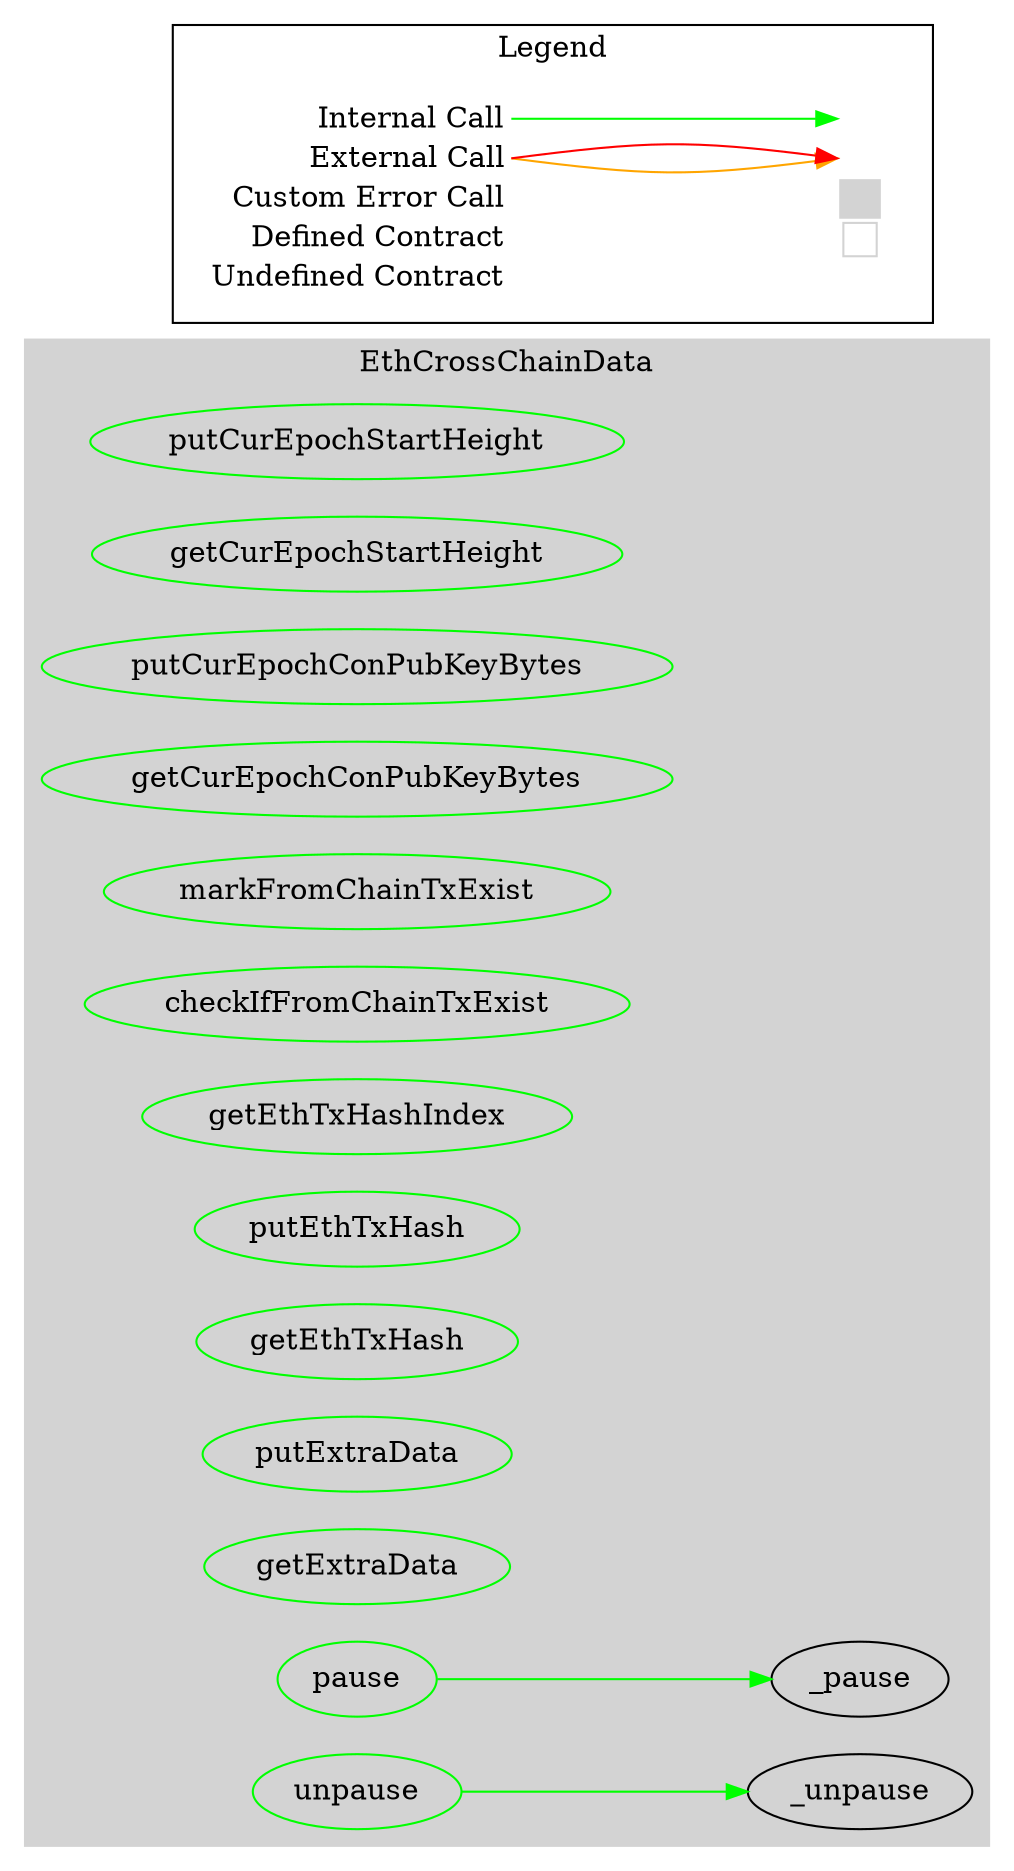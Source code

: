 digraph G {
  graph [ ratio = "auto", page = "100", compound =true ];
subgraph "clusterEthCrossChainData" {
  graph [ label = "EthCrossChainData", color = "lightgray", style = "filled", bgcolor = "lightgray" ];
  "EthCrossChainData.putCurEpochStartHeight" [ label = "putCurEpochStartHeight", color = "green" ];
  "EthCrossChainData.getCurEpochStartHeight" [ label = "getCurEpochStartHeight", color = "green" ];
  "EthCrossChainData.putCurEpochConPubKeyBytes" [ label = "putCurEpochConPubKeyBytes", color = "green" ];
  "EthCrossChainData.getCurEpochConPubKeyBytes" [ label = "getCurEpochConPubKeyBytes", color = "green" ];
  "EthCrossChainData.markFromChainTxExist" [ label = "markFromChainTxExist", color = "green" ];
  "EthCrossChainData.checkIfFromChainTxExist" [ label = "checkIfFromChainTxExist", color = "green" ];
  "EthCrossChainData.getEthTxHashIndex" [ label = "getEthTxHashIndex", color = "green" ];
  "EthCrossChainData.putEthTxHash" [ label = "putEthTxHash", color = "green" ];
  "EthCrossChainData.getEthTxHash" [ label = "getEthTxHash", color = "green" ];
  "EthCrossChainData.putExtraData" [ label = "putExtraData", color = "green" ];
  "EthCrossChainData.getExtraData" [ label = "getExtraData", color = "green" ];
  "EthCrossChainData.pause" [ label = "pause", color = "green" ];
  "EthCrossChainData.unpause" [ label = "unpause", color = "green" ];
  "EthCrossChainData._pause" [ label = "_pause" ];
  "EthCrossChainData._unpause" [ label = "_unpause" ];
}

  "EthCrossChainData.pause";
  "EthCrossChainData._pause";
  "EthCrossChainData.unpause";
  "EthCrossChainData._unpause";
  "EthCrossChainData.pause" -> "EthCrossChainData._pause" [ color = "green" ];
  "EthCrossChainData.unpause" -> "EthCrossChainData._unpause" [ color = "green" ];


rankdir=LR
node [shape=plaintext]
subgraph cluster_01 { 
label = "Legend";
key [label=<<table border="0" cellpadding="2" cellspacing="0" cellborder="0">
  <tr><td align="right" port="i1">Internal Call</td></tr>
  <tr><td align="right" port="i2">External Call</td></tr>
  <tr><td align="right" port="i2">Custom Error Call</td></tr>
  <tr><td align="right" port="i3">Defined Contract</td></tr>
  <tr><td align="right" port="i4">Undefined Contract</td></tr>
  </table>>]
key2 [label=<<table border="0" cellpadding="2" cellspacing="0" cellborder="0">
  <tr><td port="i1">&nbsp;&nbsp;&nbsp;</td></tr>
  <tr><td port="i2">&nbsp;&nbsp;&nbsp;</td></tr>
  <tr><td port="i3" bgcolor="lightgray">&nbsp;&nbsp;&nbsp;</td></tr>
  <tr><td port="i4">
    <table border="1" cellborder="0" cellspacing="0" cellpadding="7" color="lightgray">
      <tr>
       <td></td>
      </tr>
     </table>
  </td></tr>
  </table>>]
key:i1:e -> key2:i1:w [color="green"]
key:i2:e -> key2:i2:w [color="orange"]
key:i2:e -> key2:i2:w [color="red"]
}
}

